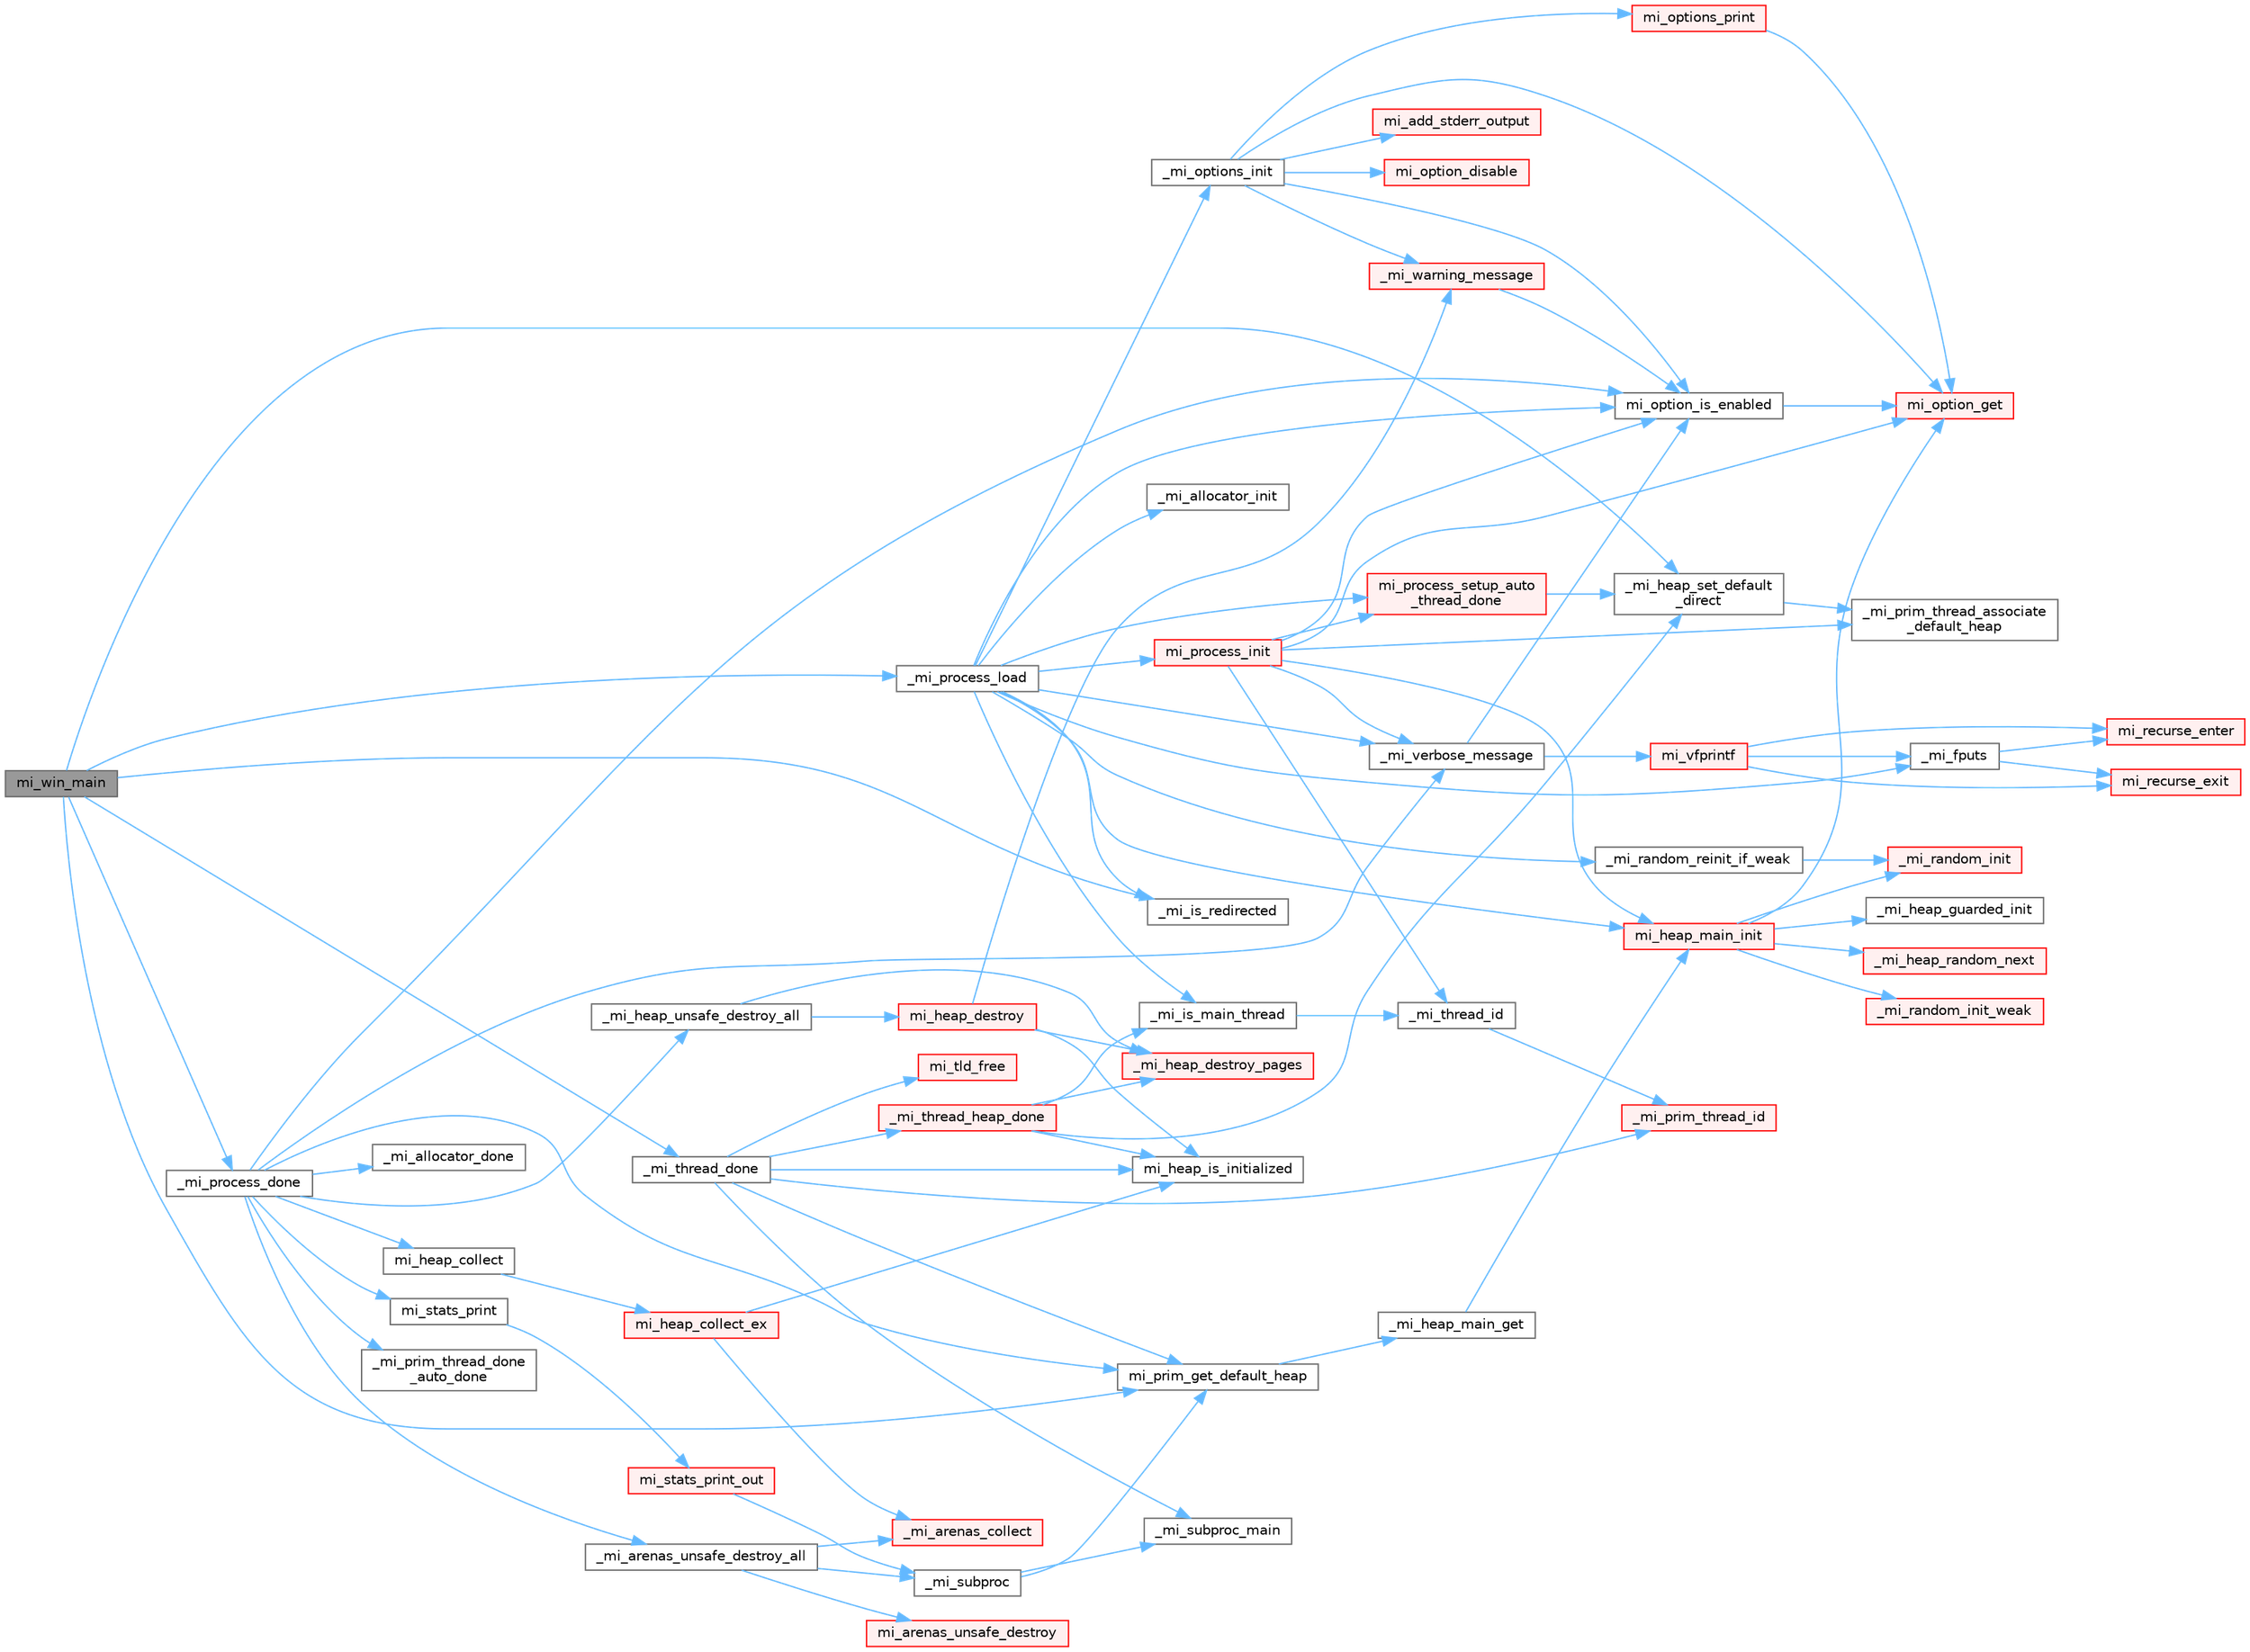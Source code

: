 digraph "mi_win_main"
{
 // LATEX_PDF_SIZE
  bgcolor="transparent";
  edge [fontname=Helvetica,fontsize=10,labelfontname=Helvetica,labelfontsize=10];
  node [fontname=Helvetica,fontsize=10,shape=box,height=0.2,width=0.4];
  rankdir="LR";
  Node1 [id="Node000001",label="mi_win_main",height=0.2,width=0.4,color="gray40", fillcolor="grey60", style="filled", fontcolor="black",tooltip=" "];
  Node1 -> Node2 [id="edge1_Node000001_Node000002",color="steelblue1",style="solid",tooltip=" "];
  Node2 [id="Node000002",label="_mi_heap_set_default\l_direct",height=0.2,width=0.4,color="grey40", fillcolor="white", style="filled",URL="$_e_a_s_t_l_2packages_2mimalloc_2src_2init_8c.html#a96662339b7c5ce88bc64ce34ac3afd62",tooltip=" "];
  Node2 -> Node3 [id="edge2_Node000002_Node000003",color="steelblue1",style="solid",tooltip=" "];
  Node3 [id="Node000003",label="_mi_prim_thread_associate\l_default_heap",height=0.2,width=0.4,color="grey40", fillcolor="white", style="filled",URL="$windows_2prim_8c.html#a14b6be498e17cdf74c6b5cb38c2ec306",tooltip=" "];
  Node1 -> Node4 [id="edge3_Node000001_Node000004",color="steelblue1",style="solid",tooltip=" "];
  Node4 [id="Node000004",label="_mi_is_redirected",height=0.2,width=0.4,color="grey40", fillcolor="white", style="filled",URL="$prim_8c.html#a5ba84f92c517c2064f1a27291e805cde",tooltip=" "];
  Node1 -> Node5 [id="edge4_Node000001_Node000005",color="steelblue1",style="solid",tooltip=" "];
  Node5 [id="Node000005",label="_mi_process_done",height=0.2,width=0.4,color="grey40", fillcolor="white", style="filled",URL="$_e_a_s_t_l_2packages_2mimalloc_2src_2init_8c.html#a9c16ccb2903fdc96b751be27a3026b85",tooltip=" "];
  Node5 -> Node6 [id="edge5_Node000005_Node000006",color="steelblue1",style="solid",tooltip=" "];
  Node6 [id="Node000006",label="_mi_allocator_done",height=0.2,width=0.4,color="grey40", fillcolor="white", style="filled",URL="$prim_8c.html#a7e136e91a5d610c8d4b0beb0e6c4b47b",tooltip=" "];
  Node5 -> Node7 [id="edge6_Node000005_Node000007",color="steelblue1",style="solid",tooltip=" "];
  Node7 [id="Node000007",label="_mi_arenas_unsafe_destroy_all",height=0.2,width=0.4,color="grey40", fillcolor="white", style="filled",URL="$arena_8c.html#a93f661f9e49d64f4c2081b98403bc708",tooltip=" "];
  Node7 -> Node8 [id="edge7_Node000007_Node000008",color="steelblue1",style="solid",tooltip=" "];
  Node8 [id="Node000008",label="_mi_arenas_collect",height=0.2,width=0.4,color="red", fillcolor="#FFF0F0", style="filled",URL="$arena_8c.html#a6f7e5b0577ff900eb89e76701c43672f",tooltip=" "];
  Node7 -> Node136 [id="edge8_Node000007_Node000136",color="steelblue1",style="solid",tooltip=" "];
  Node136 [id="Node000136",label="_mi_subproc",height=0.2,width=0.4,color="grey40", fillcolor="white", style="filled",URL="$_e_a_s_t_l_2packages_2mimalloc_2src_2init_8c.html#ad7ba0b811f08490a3e64e9a7b3a03486",tooltip=" "];
  Node136 -> Node137 [id="edge9_Node000136_Node000137",color="steelblue1",style="solid",tooltip=" "];
  Node137 [id="Node000137",label="_mi_subproc_main",height=0.2,width=0.4,color="grey40", fillcolor="white", style="filled",URL="$_e_a_s_t_l_2packages_2mimalloc_2src_2init_8c.html#ab41c4f33f8195e6f62d943dc4d0a8d8a",tooltip=" "];
  Node136 -> Node138 [id="edge10_Node000136_Node000138",color="steelblue1",style="solid",tooltip=" "];
  Node138 [id="Node000138",label="mi_prim_get_default_heap",height=0.2,width=0.4,color="grey40", fillcolor="white", style="filled",URL="$prim_8h.html#a986e62564728229db3ccecbd6e97fd98",tooltip=" "];
  Node138 -> Node139 [id="edge11_Node000138_Node000139",color="steelblue1",style="solid",tooltip=" "];
  Node139 [id="Node000139",label="_mi_heap_main_get",height=0.2,width=0.4,color="grey40", fillcolor="white", style="filled",URL="$_e_a_s_t_l_2packages_2mimalloc_2src_2init_8c.html#a1feeb4148fb048caf23361152895a55c",tooltip=" "];
  Node139 -> Node140 [id="edge12_Node000139_Node000140",color="steelblue1",style="solid",tooltip=" "];
  Node140 [id="Node000140",label="mi_heap_main_init",height=0.2,width=0.4,color="red", fillcolor="#FFF0F0", style="filled",URL="$_e_a_s_t_l_2packages_2mimalloc_2src_2init_8c.html#a5d8b12ae7942ecf3eb4e8ffd313a263a",tooltip=" "];
  Node140 -> Node141 [id="edge13_Node000140_Node000141",color="steelblue1",style="solid",tooltip=" "];
  Node141 [id="Node000141",label="_mi_heap_guarded_init",height=0.2,width=0.4,color="grey40", fillcolor="white", style="filled",URL="$_e_a_s_t_l_2packages_2mimalloc_2src_2init_8c.html#a70e3672a1e08dcb5e7e311d403693394",tooltip=" "];
  Node140 -> Node142 [id="edge14_Node000140_Node000142",color="steelblue1",style="solid",tooltip=" "];
  Node142 [id="Node000142",label="_mi_heap_random_next",height=0.2,width=0.4,color="red", fillcolor="#FFF0F0", style="filled",URL="$heap_8c.html#a68ddb5f2c595ea9d4e8d450342b4713c",tooltip=" "];
  Node140 -> Node148 [id="edge15_Node000140_Node000148",color="steelblue1",style="solid",tooltip=" "];
  Node148 [id="Node000148",label="_mi_random_init",height=0.2,width=0.4,color="red", fillcolor="#FFF0F0", style="filled",URL="$random_8c.html#aca9dc8a900f1b727e326063778b2eee1",tooltip=" "];
  Node140 -> Node159 [id="edge16_Node000140_Node000159",color="steelblue1",style="solid",tooltip=" "];
  Node159 [id="Node000159",label="_mi_random_init_weak",height=0.2,width=0.4,color="red", fillcolor="#FFF0F0", style="filled",URL="$random_8c.html#a6bfdbdbf180aa56ff5697e0f2e3ca49a",tooltip=" "];
  Node140 -> Node17 [id="edge17_Node000140_Node000017",color="steelblue1",style="solid",tooltip=" "];
  Node17 [id="Node000017",label="mi_option_get",height=0.2,width=0.4,color="red", fillcolor="#FFF0F0", style="filled",URL="$group__options.html#ga7e8af195cc81d3fa64ccf2662caa565a",tooltip=" "];
  Node7 -> Node165 [id="edge18_Node000007_Node000165",color="steelblue1",style="solid",tooltip=" "];
  Node165 [id="Node000165",label="mi_arenas_unsafe_destroy",height=0.2,width=0.4,color="red", fillcolor="#FFF0F0", style="filled",URL="$arena_8c.html#abbafee639786f490d7b0c0088d01f72d",tooltip=" "];
  Node5 -> Node175 [id="edge19_Node000005_Node000175",color="steelblue1",style="solid",tooltip=" "];
  Node175 [id="Node000175",label="_mi_heap_unsafe_destroy_all",height=0.2,width=0.4,color="grey40", fillcolor="white", style="filled",URL="$heap_8c.html#a0f3be54d4c82f6711129f15c5352f100",tooltip=" "];
  Node175 -> Node176 [id="edge20_Node000175_Node000176",color="steelblue1",style="solid",tooltip=" "];
  Node176 [id="Node000176",label="_mi_heap_destroy_pages",height=0.2,width=0.4,color="red", fillcolor="#FFF0F0", style="filled",URL="$heap_8c.html#ad6a00b059e454ba5c9d1eee55648d15c",tooltip=" "];
  Node175 -> Node284 [id="edge21_Node000175_Node000284",color="steelblue1",style="solid",tooltip=" "];
  Node284 [id="Node000284",label="mi_heap_destroy",height=0.2,width=0.4,color="red", fillcolor="#FFF0F0", style="filled",URL="$group__heap.html#ga9f9c0844edb9717f4feacd79116b8e0d",tooltip=" "];
  Node284 -> Node176 [id="edge22_Node000284_Node000176",color="steelblue1",style="solid",tooltip=" "];
  Node284 -> Node28 [id="edge23_Node000284_Node000028",color="steelblue1",style="solid",tooltip=" "];
  Node28 [id="Node000028",label="_mi_warning_message",height=0.2,width=0.4,color="red", fillcolor="#FFF0F0", style="filled",URL="$options_8c.html#ac253cac2ca24fb63be7f4937ac620dc4",tooltip=" "];
  Node28 -> Node29 [id="edge24_Node000028_Node000029",color="steelblue1",style="solid",tooltip=" "];
  Node29 [id="Node000029",label="mi_option_is_enabled",height=0.2,width=0.4,color="grey40", fillcolor="white", style="filled",URL="$group__options.html#ga459ad98f18b3fc9275474807fe0ca188",tooltip=" "];
  Node29 -> Node17 [id="edge25_Node000029_Node000017",color="steelblue1",style="solid",tooltip=" "];
  Node284 -> Node281 [id="edge26_Node000284_Node000281",color="steelblue1",style="solid",tooltip=" "];
  Node281 [id="Node000281",label="mi_heap_is_initialized",height=0.2,width=0.4,color="grey40", fillcolor="white", style="filled",URL="$_e_a_s_t_l_2packages_2mimalloc_2include_2mimalloc_2internal_8h.html#a320c7d8a15c57974d3b105558a2a55e6",tooltip=" "];
  Node5 -> Node430 [id="edge27_Node000005_Node000430",color="steelblue1",style="solid",tooltip=" "];
  Node430 [id="Node000430",label="_mi_prim_thread_done\l_auto_done",height=0.2,width=0.4,color="grey40", fillcolor="white", style="filled",URL="$windows_2prim_8c.html#a46efc702aefc032dfa0abf324d30cfd8",tooltip=" "];
  Node5 -> Node240 [id="edge28_Node000005_Node000240",color="steelblue1",style="solid",tooltip=" "];
  Node240 [id="Node000240",label="_mi_verbose_message",height=0.2,width=0.4,color="grey40", fillcolor="white", style="filled",URL="$options_8c.html#ab9890036c5acb25eacd13bec3a6b0c68",tooltip=" "];
  Node240 -> Node29 [id="edge29_Node000240_Node000029",color="steelblue1",style="solid",tooltip=" "];
  Node240 -> Node42 [id="edge30_Node000240_Node000042",color="steelblue1",style="solid",tooltip=" "];
  Node42 [id="Node000042",label="mi_vfprintf",height=0.2,width=0.4,color="red", fillcolor="#FFF0F0", style="filled",URL="$options_8c.html#a1f31f62f178fb5309451aa44c8d25327",tooltip=" "];
  Node42 -> Node43 [id="edge31_Node000042_Node000043",color="steelblue1",style="solid",tooltip=" "];
  Node43 [id="Node000043",label="_mi_fputs",height=0.2,width=0.4,color="grey40", fillcolor="white", style="filled",URL="$options_8c.html#a74eecad8676654f59f427a84ccc5c19d",tooltip=" "];
  Node43 -> Node44 [id="edge32_Node000043_Node000044",color="steelblue1",style="solid",tooltip=" "];
  Node44 [id="Node000044",label="mi_recurse_enter",height=0.2,width=0.4,color="red", fillcolor="#FFF0F0", style="filled",URL="$options_8c.html#a1fdb7bd3b10624ddeabe0988c52a1285",tooltip=" "];
  Node43 -> Node45 [id="edge33_Node000043_Node000045",color="steelblue1",style="solid",tooltip=" "];
  Node45 [id="Node000045",label="mi_recurse_exit",height=0.2,width=0.4,color="red", fillcolor="#FFF0F0", style="filled",URL="$options_8c.html#ae9c4fbdaa6fedca31b9c25dcb78112ae",tooltip=" "];
  Node42 -> Node44 [id="edge34_Node000042_Node000044",color="steelblue1",style="solid",tooltip=" "];
  Node42 -> Node45 [id="edge35_Node000042_Node000045",color="steelblue1",style="solid",tooltip=" "];
  Node5 -> Node431 [id="edge36_Node000005_Node000431",color="steelblue1",style="solid",tooltip=" "];
  Node431 [id="Node000431",label="mi_heap_collect",height=0.2,width=0.4,color="grey40", fillcolor="white", style="filled",URL="$group__heap.html#ga7922f7495cde30b1984d0e6072419298",tooltip="Release outstanding resources in a specific heap."];
  Node431 -> Node287 [id="edge37_Node000431_Node000287",color="steelblue1",style="solid",tooltip=" "];
  Node287 [id="Node000287",label="mi_heap_collect_ex",height=0.2,width=0.4,color="red", fillcolor="#FFF0F0", style="filled",URL="$heap_8c.html#a13231466662ebaf79b77c254d4c7f389",tooltip=" "];
  Node287 -> Node8 [id="edge38_Node000287_Node000008",color="steelblue1",style="solid",tooltip=" "];
  Node287 -> Node281 [id="edge39_Node000287_Node000281",color="steelblue1",style="solid",tooltip=" "];
  Node5 -> Node29 [id="edge40_Node000005_Node000029",color="steelblue1",style="solid",tooltip=" "];
  Node5 -> Node138 [id="edge41_Node000005_Node000138",color="steelblue1",style="solid",tooltip=" "];
  Node5 -> Node432 [id="edge42_Node000005_Node000432",color="steelblue1",style="solid",tooltip=" "];
  Node432 [id="Node000432",label="mi_stats_print",height=0.2,width=0.4,color="grey40", fillcolor="white", style="filled",URL="$group__extended.html#ga2d126e5c62d3badc35445e5d84166df2",tooltip=" "];
  Node432 -> Node433 [id="edge43_Node000432_Node000433",color="steelblue1",style="solid",tooltip=" "];
  Node433 [id="Node000433",label="mi_stats_print_out",height=0.2,width=0.4,color="red", fillcolor="#FFF0F0", style="filled",URL="$group__extended.html#ga537f13b299ddf801e49a5a94fde02c79",tooltip=" "];
  Node433 -> Node136 [id="edge44_Node000433_Node000136",color="steelblue1",style="solid",tooltip=" "];
  Node1 -> Node450 [id="edge45_Node000001_Node000450",color="steelblue1",style="solid",tooltip=" "];
  Node450 [id="Node000450",label="_mi_process_load",height=0.2,width=0.4,color="grey40", fillcolor="white", style="filled",URL="$_e_a_s_t_l_2packages_2mimalloc_2src_2init_8c.html#a482a417323e1329ddf36dae4417a710a",tooltip=" "];
  Node450 -> Node451 [id="edge46_Node000450_Node000451",color="steelblue1",style="solid",tooltip=" "];
  Node451 [id="Node000451",label="_mi_allocator_init",height=0.2,width=0.4,color="grey40", fillcolor="white", style="filled",URL="$prim_8c.html#ae337a54314cd4e9d1732d1f5b0d793d8",tooltip=" "];
  Node450 -> Node43 [id="edge47_Node000450_Node000043",color="steelblue1",style="solid",tooltip=" "];
  Node450 -> Node31 [id="edge48_Node000450_Node000031",color="steelblue1",style="solid",tooltip=" "];
  Node31 [id="Node000031",label="_mi_is_main_thread",height=0.2,width=0.4,color="grey40", fillcolor="white", style="filled",URL="$_e_a_s_t_l_2packages_2mimalloc_2src_2init_8c.html#a008e0a28e7c86b15a04094d595e2c327",tooltip=" "];
  Node31 -> Node32 [id="edge49_Node000031_Node000032",color="steelblue1",style="solid",tooltip=" "];
  Node32 [id="Node000032",label="_mi_thread_id",height=0.2,width=0.4,color="grey40", fillcolor="white", style="filled",URL="$_e_a_s_t_l_2packages_2mimalloc_2src_2init_8c.html#a43068a36d7dea6ccf1e3558a27e22993",tooltip=" "];
  Node32 -> Node33 [id="edge50_Node000032_Node000033",color="steelblue1",style="solid",tooltip=" "];
  Node33 [id="Node000033",label="_mi_prim_thread_id",height=0.2,width=0.4,color="red", fillcolor="#FFF0F0", style="filled",URL="$prim_8h.html#a3875c92cbb791d0a7c69bc1fd2df6804",tooltip=" "];
  Node450 -> Node4 [id="edge51_Node000450_Node000004",color="steelblue1",style="solid",tooltip=" "];
  Node450 -> Node452 [id="edge52_Node000450_Node000452",color="steelblue1",style="solid",tooltip=" "];
  Node452 [id="Node000452",label="_mi_options_init",height=0.2,width=0.4,color="grey40", fillcolor="white", style="filled",URL="$options_8c.html#ac1d7140d2d1466fafda465fa481bec86",tooltip=" "];
  Node452 -> Node28 [id="edge53_Node000452_Node000028",color="steelblue1",style="solid",tooltip=" "];
  Node452 -> Node453 [id="edge54_Node000452_Node000453",color="steelblue1",style="solid",tooltip=" "];
  Node453 [id="Node000453",label="mi_add_stderr_output",height=0.2,width=0.4,color="red", fillcolor="#FFF0F0", style="filled",URL="$options_8c.html#a4d5d24a76f5249135a37294c6ec577ff",tooltip=" "];
  Node452 -> Node458 [id="edge55_Node000452_Node000458",color="steelblue1",style="solid",tooltip=" "];
  Node458 [id="Node000458",label="mi_option_disable",height=0.2,width=0.4,color="red", fillcolor="#FFF0F0", style="filled",URL="$group__options.html#gaebf6ff707a2e688ebb1a2296ca564054",tooltip=" "];
  Node452 -> Node17 [id="edge56_Node000452_Node000017",color="steelblue1",style="solid",tooltip=" "];
  Node452 -> Node29 [id="edge57_Node000452_Node000029",color="steelblue1",style="solid",tooltip=" "];
  Node452 -> Node460 [id="edge58_Node000452_Node000460",color="steelblue1",style="solid",tooltip=" "];
  Node460 [id="Node000460",label="mi_options_print",height=0.2,width=0.4,color="red", fillcolor="#FFF0F0", style="filled",URL="$options_8c.html#aecfcd3ed90af99932670d881de1fa8f1",tooltip=" "];
  Node460 -> Node17 [id="edge59_Node000460_Node000017",color="steelblue1",style="solid",tooltip=" "];
  Node450 -> Node462 [id="edge60_Node000450_Node000462",color="steelblue1",style="solid",tooltip=" "];
  Node462 [id="Node000462",label="_mi_random_reinit_if_weak",height=0.2,width=0.4,color="grey40", fillcolor="white", style="filled",URL="$random_8c.html#a19b59fe73675f35bbb0973e44a08175e",tooltip=" "];
  Node462 -> Node148 [id="edge61_Node000462_Node000148",color="steelblue1",style="solid",tooltip=" "];
  Node450 -> Node240 [id="edge62_Node000450_Node000240",color="steelblue1",style="solid",tooltip=" "];
  Node450 -> Node140 [id="edge63_Node000450_Node000140",color="steelblue1",style="solid",tooltip=" "];
  Node450 -> Node29 [id="edge64_Node000450_Node000029",color="steelblue1",style="solid",tooltip=" "];
  Node450 -> Node393 [id="edge65_Node000450_Node000393",color="steelblue1",style="solid",tooltip=" "];
  Node393 [id="Node000393",label="mi_process_init",height=0.2,width=0.4,color="red", fillcolor="#FFF0F0", style="filled",URL="$_e_a_s_t_l_2packages_2mimalloc_2src_2init_8c.html#a33e54ec86fc7da4bebb673429c399402",tooltip=" "];
  Node393 -> Node3 [id="edge66_Node000393_Node000003",color="steelblue1",style="solid",tooltip=" "];
  Node393 -> Node32 [id="edge67_Node000393_Node000032",color="steelblue1",style="solid",tooltip=" "];
  Node393 -> Node240 [id="edge68_Node000393_Node000240",color="steelblue1",style="solid",tooltip=" "];
  Node393 -> Node140 [id="edge69_Node000393_Node000140",color="steelblue1",style="solid",tooltip=" "];
  Node393 -> Node17 [id="edge70_Node000393_Node000017",color="steelblue1",style="solid",tooltip=" "];
  Node393 -> Node29 [id="edge71_Node000393_Node000029",color="steelblue1",style="solid",tooltip=" "];
  Node393 -> Node405 [id="edge72_Node000393_Node000405",color="steelblue1",style="solid",tooltip=" "];
  Node405 [id="Node000405",label="mi_process_setup_auto\l_thread_done",height=0.2,width=0.4,color="red", fillcolor="#FFF0F0", style="filled",URL="$_e_a_s_t_l_2packages_2mimalloc_2src_2init_8c.html#af68972991f40a9c01ebc1c220ba78170",tooltip=" "];
  Node405 -> Node2 [id="edge73_Node000405_Node000002",color="steelblue1",style="solid",tooltip=" "];
  Node450 -> Node405 [id="edge74_Node000450_Node000405",color="steelblue1",style="solid",tooltip=" "];
  Node1 -> Node463 [id="edge75_Node000001_Node000463",color="steelblue1",style="solid",tooltip=" "];
  Node463 [id="Node000463",label="_mi_thread_done",height=0.2,width=0.4,color="grey40", fillcolor="white", style="filled",URL="$_e_a_s_t_l_2packages_2mimalloc_2src_2init_8c.html#af603ae2ea01234391a55cf27457ae925",tooltip=" "];
  Node463 -> Node33 [id="edge76_Node000463_Node000033",color="steelblue1",style="solid",tooltip=" "];
  Node463 -> Node137 [id="edge77_Node000463_Node000137",color="steelblue1",style="solid",tooltip=" "];
  Node463 -> Node464 [id="edge78_Node000463_Node000464",color="steelblue1",style="solid",tooltip=" "];
  Node464 [id="Node000464",label="_mi_thread_heap_done",height=0.2,width=0.4,color="red", fillcolor="#FFF0F0", style="filled",URL="$_e_a_s_t_l_2packages_2mimalloc_2src_2init_8c.html#a6196f703f6f83f8da7a28ce415c9f4e3",tooltip=" "];
  Node464 -> Node176 [id="edge79_Node000464_Node000176",color="steelblue1",style="solid",tooltip=" "];
  Node464 -> Node2 [id="edge80_Node000464_Node000002",color="steelblue1",style="solid",tooltip=" "];
  Node464 -> Node31 [id="edge81_Node000464_Node000031",color="steelblue1",style="solid",tooltip=" "];
  Node464 -> Node281 [id="edge82_Node000464_Node000281",color="steelblue1",style="solid",tooltip=" "];
  Node463 -> Node281 [id="edge83_Node000463_Node000281",color="steelblue1",style="solid",tooltip=" "];
  Node463 -> Node138 [id="edge84_Node000463_Node000138",color="steelblue1",style="solid",tooltip=" "];
  Node463 -> Node465 [id="edge85_Node000463_Node000465",color="steelblue1",style="solid",tooltip=" "];
  Node465 [id="Node000465",label="mi_tld_free",height=0.2,width=0.4,color="red", fillcolor="#FFF0F0", style="filled",URL="$_e_a_s_t_l_2packages_2mimalloc_2src_2init_8c.html#a4fcbdb32289a1863f96a8f8e810b3592",tooltip=" "];
  Node1 -> Node138 [id="edge86_Node000001_Node000138",color="steelblue1",style="solid",tooltip=" "];
}
